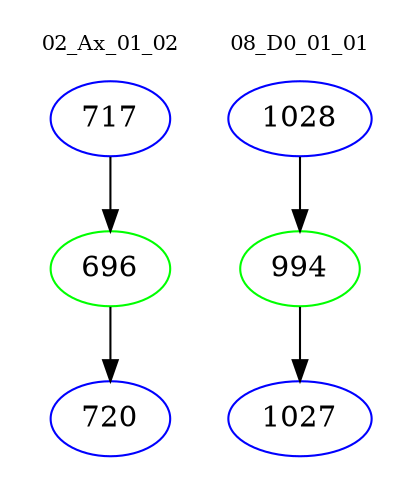digraph{
subgraph cluster_0 {
color = white
label = "02_Ax_01_02";
fontsize=10;
T0_717 [label="717", color="blue"]
T0_717 -> T0_696 [color="black"]
T0_696 [label="696", color="green"]
T0_696 -> T0_720 [color="black"]
T0_720 [label="720", color="blue"]
}
subgraph cluster_1 {
color = white
label = "08_D0_01_01";
fontsize=10;
T1_1028 [label="1028", color="blue"]
T1_1028 -> T1_994 [color="black"]
T1_994 [label="994", color="green"]
T1_994 -> T1_1027 [color="black"]
T1_1027 [label="1027", color="blue"]
}
}
